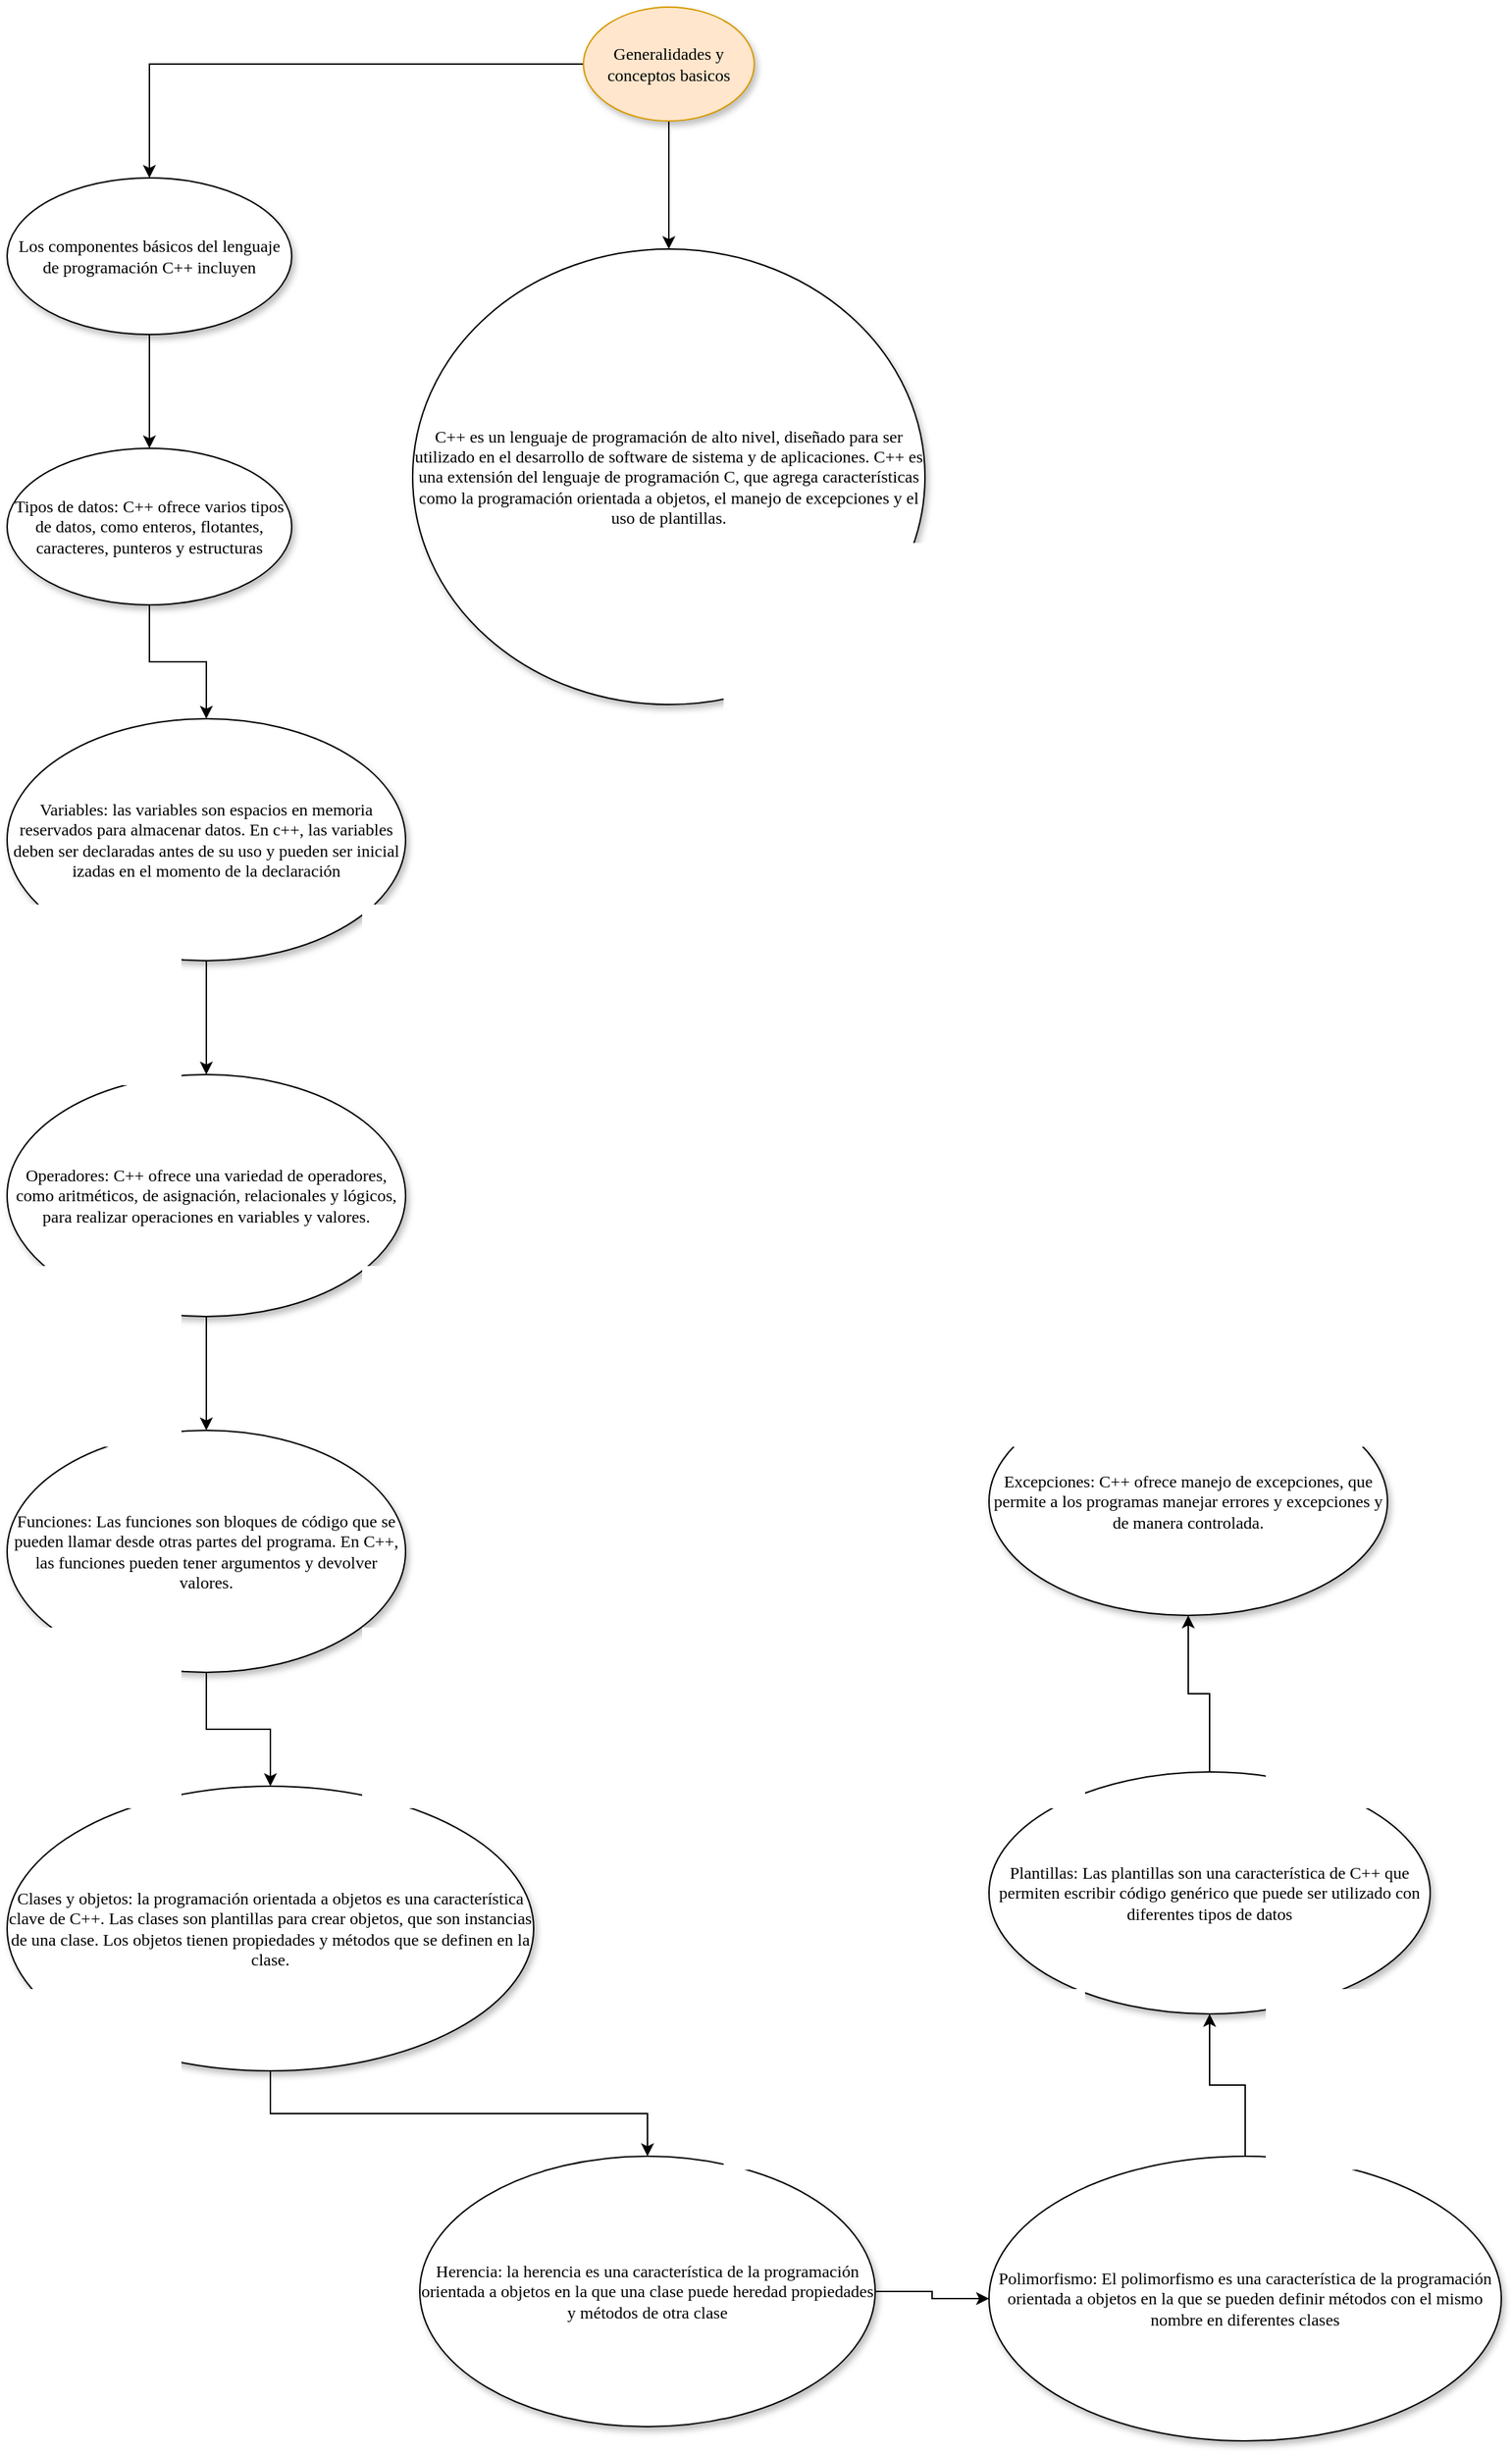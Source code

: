 <mxfile version="21.1.1" type="github">
  <diagram name="Page-1" id="42789a77-a242-8287-6e28-9cd8cfd52e62">
    <mxGraphModel dx="806" dy="463" grid="1" gridSize="10" guides="1" tooltips="1" connect="1" arrows="1" fold="1" page="1" pageScale="1" pageWidth="1100" pageHeight="850" background="none" math="0" shadow="0">
      <root>
        <mxCell id="0" />
        <mxCell id="1" parent="0" />
        <mxCell id="IicCMcBqhEk1zXU2Q34w-2" value="" style="edgeStyle=orthogonalEdgeStyle;rounded=0;orthogonalLoop=1;jettySize=auto;html=1;" edge="1" parent="1" source="1ea317790d2ca983-1" target="IicCMcBqhEk1zXU2Q34w-1">
          <mxGeometry relative="1" as="geometry" />
        </mxCell>
        <mxCell id="IicCMcBqhEk1zXU2Q34w-4" style="edgeStyle=orthogonalEdgeStyle;rounded=0;orthogonalLoop=1;jettySize=auto;html=1;exitX=0;exitY=0.5;exitDx=0;exitDy=0;entryX=0.5;entryY=0;entryDx=0;entryDy=0;" edge="1" parent="1" source="1ea317790d2ca983-1" target="1ea317790d2ca983-9">
          <mxGeometry relative="1" as="geometry" />
        </mxCell>
        <mxCell id="1ea317790d2ca983-1" value="Generalidades y conceptos basicos" style="ellipse;whiteSpace=wrap;html=1;rounded=0;shadow=1;comic=0;labelBackgroundColor=none;strokeWidth=1;fontFamily=Verdana;fontSize=12;align=center;fillColor=#ffe6cc;strokeColor=#d79b00;" parent="1" vertex="1">
          <mxGeometry x="425" y="60" width="120" height="80" as="geometry" />
        </mxCell>
        <mxCell id="IicCMcBqhEk1zXU2Q34w-6" value="" style="edgeStyle=orthogonalEdgeStyle;rounded=0;orthogonalLoop=1;jettySize=auto;html=1;" edge="1" parent="1" source="1ea317790d2ca983-9" target="IicCMcBqhEk1zXU2Q34w-5">
          <mxGeometry relative="1" as="geometry" />
        </mxCell>
        <mxCell id="1ea317790d2ca983-9" value="Los componentes básicos del lenguaje de programación C++ incluyen" style="ellipse;whiteSpace=wrap;html=1;rounded=0;shadow=1;comic=0;labelBackgroundColor=none;strokeWidth=1;fontFamily=Verdana;fontSize=12;align=center;" parent="1" vertex="1">
          <mxGeometry x="20" y="180" width="200" height="110" as="geometry" />
        </mxCell>
        <mxCell id="IicCMcBqhEk1zXU2Q34w-1" value="C++ es un lenguaje de programación de alto nivel, diseñado para ser utilizado en el desarrollo de software de sistema y de aplicaciones. C++ es una extensión del lenguaje de programación C, que agrega características como la programación orientada a objetos, el manejo de excepciones y el uso de plantillas." style="ellipse;whiteSpace=wrap;html=1;rounded=0;shadow=1;comic=0;labelBackgroundColor=none;strokeWidth=1;fontFamily=Verdana;fontSize=12;align=center;" vertex="1" parent="1">
          <mxGeometry x="305" y="230" width="360" height="320" as="geometry" />
        </mxCell>
        <mxCell id="IicCMcBqhEk1zXU2Q34w-8" value="" style="edgeStyle=orthogonalEdgeStyle;rounded=0;orthogonalLoop=1;jettySize=auto;html=1;" edge="1" parent="1" source="IicCMcBqhEk1zXU2Q34w-5" target="IicCMcBqhEk1zXU2Q34w-7">
          <mxGeometry relative="1" as="geometry" />
        </mxCell>
        <mxCell id="IicCMcBqhEk1zXU2Q34w-5" value="Tipos de datos: C++ ofrece varios tipos de datos, como enteros, flotantes, caracteres, punteros y estructuras" style="ellipse;whiteSpace=wrap;html=1;rounded=0;shadow=1;comic=0;labelBackgroundColor=none;strokeWidth=1;fontFamily=Verdana;fontSize=12;align=center;" vertex="1" parent="1">
          <mxGeometry x="20" y="370" width="200" height="110" as="geometry" />
        </mxCell>
        <mxCell id="IicCMcBqhEk1zXU2Q34w-10" value="" style="edgeStyle=orthogonalEdgeStyle;rounded=0;orthogonalLoop=1;jettySize=auto;html=1;" edge="1" parent="1" source="IicCMcBqhEk1zXU2Q34w-7" target="IicCMcBqhEk1zXU2Q34w-9">
          <mxGeometry relative="1" as="geometry" />
        </mxCell>
        <mxCell id="IicCMcBqhEk1zXU2Q34w-7" value="Variables: las variables son espacios en memoria reservados para almacenar datos. En c++, las variables deben ser declaradas antes de su uso y pueden ser inicial izadas en el momento de la declaración" style="ellipse;whiteSpace=wrap;html=1;rounded=0;shadow=1;comic=0;labelBackgroundColor=none;strokeWidth=1;fontFamily=Verdana;fontSize=12;align=center;" vertex="1" parent="1">
          <mxGeometry x="20" y="560" width="280" height="170" as="geometry" />
        </mxCell>
        <mxCell id="IicCMcBqhEk1zXU2Q34w-12" value="" style="edgeStyle=orthogonalEdgeStyle;rounded=0;orthogonalLoop=1;jettySize=auto;html=1;" edge="1" parent="1" source="IicCMcBqhEk1zXU2Q34w-9" target="IicCMcBqhEk1zXU2Q34w-11">
          <mxGeometry relative="1" as="geometry" />
        </mxCell>
        <mxCell id="IicCMcBqhEk1zXU2Q34w-9" value="Operadores: C++ ofrece una variedad de operadores, como aritméticos, de asignación, relacionales y lógicos, para realizar operaciones en variables y valores." style="ellipse;whiteSpace=wrap;html=1;rounded=0;shadow=1;comic=0;labelBackgroundColor=none;strokeWidth=1;fontFamily=Verdana;fontSize=12;align=center;" vertex="1" parent="1">
          <mxGeometry x="20" y="810" width="280" height="170" as="geometry" />
        </mxCell>
        <mxCell id="IicCMcBqhEk1zXU2Q34w-14" value="" style="edgeStyle=orthogonalEdgeStyle;rounded=0;orthogonalLoop=1;jettySize=auto;html=1;" edge="1" parent="1" source="IicCMcBqhEk1zXU2Q34w-11" target="IicCMcBqhEk1zXU2Q34w-13">
          <mxGeometry relative="1" as="geometry" />
        </mxCell>
        <mxCell id="IicCMcBqhEk1zXU2Q34w-11" value="Funciones: Las funciones son bloques de código que se pueden llamar desde otras partes del programa. En C++, las funciones pueden tener argumentos y devolver valores." style="ellipse;whiteSpace=wrap;html=1;rounded=0;shadow=1;comic=0;labelBackgroundColor=none;strokeWidth=1;fontFamily=Verdana;fontSize=12;align=center;" vertex="1" parent="1">
          <mxGeometry x="20" y="1060" width="280" height="170" as="geometry" />
        </mxCell>
        <mxCell id="IicCMcBqhEk1zXU2Q34w-16" value="" style="edgeStyle=orthogonalEdgeStyle;rounded=0;orthogonalLoop=1;jettySize=auto;html=1;" edge="1" parent="1" source="IicCMcBqhEk1zXU2Q34w-13" target="IicCMcBqhEk1zXU2Q34w-15">
          <mxGeometry relative="1" as="geometry" />
        </mxCell>
        <mxCell id="IicCMcBqhEk1zXU2Q34w-13" value="Clases y objetos: la programación orientada a objetos es una característica clave de C++. Las clases son plantillas para crear objetos, que son instancias de una clase. Los objetos tienen propiedades y métodos que se definen en la clase." style="ellipse;whiteSpace=wrap;html=1;rounded=0;shadow=1;comic=0;labelBackgroundColor=none;strokeWidth=1;fontFamily=Verdana;fontSize=12;align=center;" vertex="1" parent="1">
          <mxGeometry x="20" y="1310" width="370" height="200" as="geometry" />
        </mxCell>
        <mxCell id="IicCMcBqhEk1zXU2Q34w-18" value="" style="edgeStyle=orthogonalEdgeStyle;rounded=0;orthogonalLoop=1;jettySize=auto;html=1;" edge="1" parent="1" source="IicCMcBqhEk1zXU2Q34w-15" target="IicCMcBqhEk1zXU2Q34w-17">
          <mxGeometry relative="1" as="geometry" />
        </mxCell>
        <mxCell id="IicCMcBqhEk1zXU2Q34w-15" value="Herencia: la herencia es una característica de la programación orientada a objetos en la que una clase puede heredad propiedades y métodos de otra clase" style="ellipse;whiteSpace=wrap;html=1;rounded=0;shadow=1;comic=0;labelBackgroundColor=none;strokeWidth=1;fontFamily=Verdana;fontSize=12;align=center;" vertex="1" parent="1">
          <mxGeometry x="310" y="1570" width="320" height="190" as="geometry" />
        </mxCell>
        <mxCell id="IicCMcBqhEk1zXU2Q34w-20" value="" style="edgeStyle=orthogonalEdgeStyle;rounded=0;orthogonalLoop=1;jettySize=auto;html=1;" edge="1" parent="1" source="IicCMcBqhEk1zXU2Q34w-17" target="IicCMcBqhEk1zXU2Q34w-19">
          <mxGeometry relative="1" as="geometry" />
        </mxCell>
        <mxCell id="IicCMcBqhEk1zXU2Q34w-17" value="Polimorfismo: El polimorfismo es una característica de la programación orientada a objetos en la que se pueden definir métodos con el mismo nombre en diferentes clases" style="ellipse;whiteSpace=wrap;html=1;rounded=0;shadow=1;comic=0;labelBackgroundColor=none;strokeWidth=1;fontFamily=Verdana;fontSize=12;align=center;" vertex="1" parent="1">
          <mxGeometry x="710" y="1570" width="360" height="200" as="geometry" />
        </mxCell>
        <mxCell id="IicCMcBqhEk1zXU2Q34w-22" value="" style="edgeStyle=orthogonalEdgeStyle;rounded=0;orthogonalLoop=1;jettySize=auto;html=1;" edge="1" parent="1" source="IicCMcBqhEk1zXU2Q34w-19" target="IicCMcBqhEk1zXU2Q34w-21">
          <mxGeometry relative="1" as="geometry" />
        </mxCell>
        <mxCell id="IicCMcBqhEk1zXU2Q34w-19" value="Plantillas: Las plantillas son una característica de C++ que permiten escribir código genérico que puede ser utilizado con diferentes tipos de datos" style="ellipse;whiteSpace=wrap;html=1;rounded=0;shadow=1;comic=0;labelBackgroundColor=none;strokeWidth=1;fontFamily=Verdana;fontSize=12;align=center;" vertex="1" parent="1">
          <mxGeometry x="710" y="1300" width="310" height="170" as="geometry" />
        </mxCell>
        <mxCell id="IicCMcBqhEk1zXU2Q34w-21" value="Excepciones: C++ ofrece manejo de excepciones, que permite a los programas manejar errores y excepciones y de manera controlada." style="ellipse;whiteSpace=wrap;html=1;rounded=0;shadow=1;comic=0;labelBackgroundColor=none;strokeWidth=1;fontFamily=Verdana;fontSize=12;align=center;" vertex="1" parent="1">
          <mxGeometry x="710" y="1030" width="280" height="160" as="geometry" />
        </mxCell>
      </root>
    </mxGraphModel>
  </diagram>
</mxfile>
